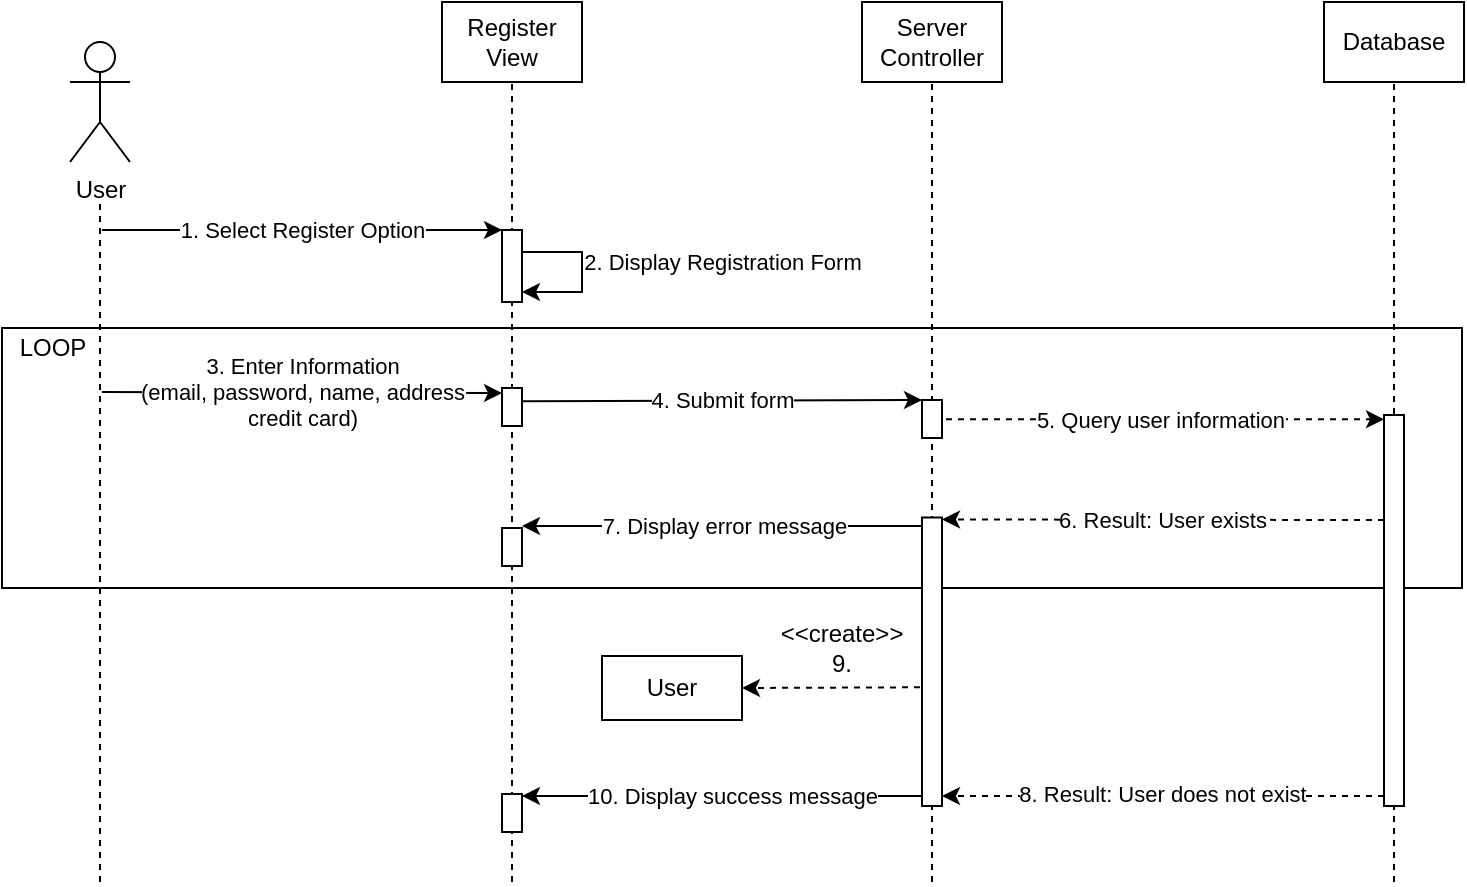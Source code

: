 <mxfile>
    <diagram id="2N_GCbCmKh1ujZVoxK0M" name="Page-1">
        <mxGraphModel dx="708" dy="532" grid="1" gridSize="10" guides="1" tooltips="1" connect="1" arrows="1" fold="1" page="1" pageScale="1" pageWidth="827" pageHeight="1169" math="0" shadow="0">
            <root>
                <mxCell id="0"/>
                <mxCell id="1" parent="0"/>
                <mxCell id="101" value="" style="rounded=0;whiteSpace=wrap;html=1;strokeColor=default;fillColor=none;" vertex="1" parent="1">
                    <mxGeometry x="10" y="243" width="730" height="130" as="geometry"/>
                </mxCell>
                <mxCell id="4" value="User" style="shape=umlActor;verticalLabelPosition=bottom;verticalAlign=top;html=1;outlineConnect=0;strokeColor=#000000;fillColor=#FFFFFF;fontColor=#000000;" vertex="1" parent="1">
                    <mxGeometry x="44" y="100" width="30" height="60" as="geometry"/>
                </mxCell>
                <mxCell id="5" value="" style="endArrow=none;dashed=1;html=1;fontColor=#000000;strokeColor=#000000;" edge="1" parent="1">
                    <mxGeometry width="50" height="50" relative="1" as="geometry">
                        <mxPoint x="59" y="520" as="sourcePoint"/>
                        <mxPoint x="59" y="180" as="targetPoint"/>
                    </mxGeometry>
                </mxCell>
                <mxCell id="6" value="Register&lt;br&gt;View" style="rounded=0;whiteSpace=wrap;html=1;fontColor=#000000;strokeColor=#000000;fillColor=#FFFFFF;" vertex="1" parent="1">
                    <mxGeometry x="230" y="80" width="70" height="40" as="geometry"/>
                </mxCell>
                <mxCell id="7" value="Server&lt;br&gt;Controller" style="rounded=0;whiteSpace=wrap;html=1;fontColor=#000000;strokeColor=#000000;fillColor=#FFFFFF;" vertex="1" parent="1">
                    <mxGeometry x="440" y="80" width="70" height="40" as="geometry"/>
                </mxCell>
                <mxCell id="8" value="Database" style="rounded=0;whiteSpace=wrap;html=1;fontColor=#000000;strokeColor=#000000;fillColor=#FFFFFF;" vertex="1" parent="1">
                    <mxGeometry x="671" y="80" width="70" height="40" as="geometry"/>
                </mxCell>
                <mxCell id="9" value="" style="endArrow=none;dashed=1;html=1;fontColor=#000000;strokeColor=#000000;entryX=0.5;entryY=1;entryDx=0;entryDy=0;startArrow=none;" edge="1" parent="1" target="6">
                    <mxGeometry width="50" height="50" relative="1" as="geometry">
                        <mxPoint x="265" y="520" as="sourcePoint"/>
                        <mxPoint x="265" y="180" as="targetPoint"/>
                    </mxGeometry>
                </mxCell>
                <mxCell id="10" value="" style="endArrow=none;dashed=1;html=1;fontColor=#000000;strokeColor=#000000;startArrow=none;" edge="1" parent="1">
                    <mxGeometry width="50" height="50" relative="1" as="geometry">
                        <mxPoint x="475" y="520" as="sourcePoint"/>
                        <mxPoint x="475" y="120" as="targetPoint"/>
                    </mxGeometry>
                </mxCell>
                <mxCell id="11" value="" style="endArrow=none;dashed=1;html=1;fontColor=#000000;strokeColor=#000000;startArrow=none;" edge="1" parent="1">
                    <mxGeometry width="50" height="50" relative="1" as="geometry">
                        <mxPoint x="706" y="520" as="sourcePoint"/>
                        <mxPoint x="706" y="120" as="targetPoint"/>
                    </mxGeometry>
                </mxCell>
                <mxCell id="12" value="4. Submit form" style="endArrow=classic;html=1;labelBackgroundColor=#FFFFFF;fontColor=#000000;strokeColor=#000000;exitX=1;exitY=0.115;exitDx=0;exitDy=0;exitPerimeter=0;entryX=0;entryY=0;entryDx=0;entryDy=0;jumpSize=5;" edge="1" parent="1" target="94">
                    <mxGeometry width="50" height="50" relative="1" as="geometry">
                        <mxPoint x="270" y="279.63" as="sourcePoint"/>
                        <mxPoint x="470" y="275" as="targetPoint"/>
                    </mxGeometry>
                </mxCell>
                <mxCell id="15" value="5. Query user information" style="edgeStyle=none;html=1;labelBackgroundColor=#FFFFFF;fontColor=#000000;strokeColor=#000000;dashed=1;" edge="1" parent="1">
                    <mxGeometry relative="1" as="geometry">
                        <mxPoint x="701" y="288.66" as="targetPoint"/>
                        <mxPoint x="476" y="288.66" as="sourcePoint"/>
                    </mxGeometry>
                </mxCell>
                <mxCell id="74" style="edgeStyle=none;html=1;exitX=0.613;exitY=0.762;exitDx=0;exitDy=0;entryX=1;entryY=0.5;entryDx=0;entryDy=0;exitPerimeter=0;" edge="1" parent="1">
                    <mxGeometry relative="1" as="geometry">
                        <mxPoint x="469.75" y="342.06" as="sourcePoint"/>
                        <mxPoint x="270" y="342.0" as="targetPoint"/>
                        <Array as="points">
                            <mxPoint x="370" y="342"/>
                        </Array>
                    </mxGeometry>
                </mxCell>
                <mxCell id="76" value="7. Display error message" style="edgeLabel;html=1;align=center;verticalAlign=middle;resizable=0;points=[];" vertex="1" connectable="0" parent="74">
                    <mxGeometry x="0.098" y="1" relative="1" as="geometry">
                        <mxPoint x="10" y="-1" as="offset"/>
                    </mxGeometry>
                </mxCell>
                <mxCell id="67" style="edgeStyle=none;html=1;exitX=0;exitY=0.75;exitDx=0;exitDy=0;entryX=1;entryY=0;entryDx=0;entryDy=0;dashed=1;" edge="1" parent="1">
                    <mxGeometry relative="1" as="geometry">
                        <mxPoint x="701" y="339" as="sourcePoint"/>
                        <mxPoint x="480" y="338.75" as="targetPoint"/>
                    </mxGeometry>
                </mxCell>
                <mxCell id="68" value="6. Result: User exists" style="edgeLabel;html=1;align=center;verticalAlign=middle;resizable=0;points=[];" vertex="1" connectable="0" parent="67">
                    <mxGeometry x="-0.144" y="2" relative="1" as="geometry">
                        <mxPoint x="-17" y="-2" as="offset"/>
                    </mxGeometry>
                </mxCell>
                <mxCell id="20" value="3. Enter Information&lt;br&gt;(email, password, name, address&lt;br&gt;credit card)" style="endArrow=classic;html=1;labelBackgroundColor=#FFFFFF;fontColor=#000000;strokeColor=#000000;entryX=0;entryY=0.25;entryDx=0;entryDy=0;" edge="1" parent="1">
                    <mxGeometry width="50" height="50" relative="1" as="geometry">
                        <mxPoint x="60" y="275" as="sourcePoint"/>
                        <mxPoint x="260" y="275.5" as="targetPoint"/>
                    </mxGeometry>
                </mxCell>
                <mxCell id="24" value="User" style="rounded=0;whiteSpace=wrap;html=1;fontColor=#000000;strokeColor=#000000;fillColor=#FFFFFF;" vertex="1" parent="1">
                    <mxGeometry x="310" y="407" width="70" height="32" as="geometry"/>
                </mxCell>
                <mxCell id="29" value="1. Select Register Option" style="endArrow=classic;html=1;labelBackgroundColor=#FFFFFF;fontColor=#000000;strokeColor=#000000;entryX=0;entryY=0;entryDx=0;entryDy=0;" edge="1" parent="1" target="26">
                    <mxGeometry width="50" height="50" relative="1" as="geometry">
                        <mxPoint x="60" y="194" as="sourcePoint"/>
                        <mxPoint x="220" y="191" as="targetPoint"/>
                    </mxGeometry>
                </mxCell>
                <mxCell id="30" value="&amp;lt;&amp;lt;create&amp;gt;&amp;gt;&lt;br&gt;9." style="text;html=1;strokeColor=none;fillColor=none;align=center;verticalAlign=middle;whiteSpace=wrap;rounded=0;fontColor=#000000;" vertex="1" parent="1">
                    <mxGeometry x="400" y="388" width="60" height="30" as="geometry"/>
                </mxCell>
                <mxCell id="72" style="edgeStyle=none;html=1;exitX=0;exitY=0.75;exitDx=0;exitDy=0;entryX=1;entryY=0;entryDx=0;entryDy=0;dashed=1;" edge="1" parent="1">
                    <mxGeometry relative="1" as="geometry">
                        <mxPoint x="701" y="477" as="sourcePoint"/>
                        <mxPoint x="480" y="477" as="targetPoint"/>
                    </mxGeometry>
                </mxCell>
                <mxCell id="73" value="8. Result: User does not exist" style="edgeLabel;html=1;align=center;verticalAlign=middle;resizable=0;points=[];" vertex="1" connectable="0" parent="72">
                    <mxGeometry x="-0.144" y="2" relative="1" as="geometry">
                        <mxPoint x="-17" y="-3" as="offset"/>
                    </mxGeometry>
                </mxCell>
                <mxCell id="75" style="edgeStyle=none;html=1;exitX=0;exitY=0.5;exitDx=0;exitDy=0;" edge="1" parent="1">
                    <mxGeometry relative="1" as="geometry">
                        <mxPoint x="470" y="477" as="sourcePoint"/>
                        <mxPoint x="270" y="477" as="targetPoint"/>
                    </mxGeometry>
                </mxCell>
                <mxCell id="77" value="10. Display success message" style="edgeLabel;html=1;align=center;verticalAlign=middle;resizable=0;points=[];" vertex="1" connectable="0" parent="1">
                    <mxGeometry x="380" y="473" as="geometry">
                        <mxPoint x="-5" y="4" as="offset"/>
                    </mxGeometry>
                </mxCell>
                <mxCell id="84" value="LOOP" style="text;html=1;align=center;verticalAlign=middle;resizable=0;points=[];autosize=1;strokeColor=none;fillColor=none;" vertex="1" parent="1">
                    <mxGeometry x="10" y="243" width="50" height="20" as="geometry"/>
                </mxCell>
                <mxCell id="26" value="" style="rounded=0;whiteSpace=wrap;html=1;fontColor=#000000;strokeColor=#000000;fillColor=#FFFFFF;" vertex="1" parent="1">
                    <mxGeometry x="260" y="194" width="10" height="36" as="geometry"/>
                </mxCell>
                <mxCell id="89" value="" style="rounded=0;whiteSpace=wrap;html=1;fontColor=#000000;strokeColor=#000000;fillColor=#FFFFFF;" vertex="1" parent="1">
                    <mxGeometry x="260" y="273" width="10" height="19" as="geometry"/>
                </mxCell>
                <mxCell id="90" value="" style="rounded=0;whiteSpace=wrap;html=1;fontColor=#000000;strokeColor=#000000;fillColor=#FFFFFF;" vertex="1" parent="1">
                    <mxGeometry x="260" y="343" width="10" height="19" as="geometry"/>
                </mxCell>
                <mxCell id="92" value="" style="rounded=0;whiteSpace=wrap;html=1;fontColor=#000000;strokeColor=#000000;fillColor=#FFFFFF;" vertex="1" parent="1">
                    <mxGeometry x="260" y="476" width="10" height="19" as="geometry"/>
                </mxCell>
                <mxCell id="94" value="" style="rounded=0;whiteSpace=wrap;html=1;fontColor=#000000;strokeColor=#000000;fillColor=#FFFFFF;" vertex="1" parent="1">
                    <mxGeometry x="470" y="279" width="10" height="19" as="geometry"/>
                </mxCell>
                <mxCell id="18" value="" style="rounded=0;whiteSpace=wrap;html=1;fontColor=#000000;strokeColor=#000000;fillColor=#FFFFFF;" vertex="1" parent="1">
                    <mxGeometry x="701" y="286.5" width="10" height="195.5" as="geometry"/>
                </mxCell>
                <mxCell id="100" style="edgeStyle=none;jumpSize=5;html=1;exitX=-0.1;exitY=0.466;exitDx=0;exitDy=0;entryX=1;entryY=0.5;entryDx=0;entryDy=0;exitPerimeter=0;dashed=1;" edge="1" parent="1" target="24">
                    <mxGeometry relative="1" as="geometry">
                        <mxPoint x="469" y="422.65" as="sourcePoint"/>
                    </mxGeometry>
                </mxCell>
                <mxCell id="96" value="" style="rounded=0;whiteSpace=wrap;html=1;fontColor=#000000;strokeColor=#000000;fillColor=#FFFFFF;" vertex="1" parent="1">
                    <mxGeometry x="470" y="337.75" width="10" height="144.25" as="geometry"/>
                </mxCell>
                <mxCell id="99" value="2. Display Registration Form" style="endArrow=classic;html=1;labelBackgroundColor=#FFFFFF;fontColor=#000000;strokeColor=#000000;edgeStyle=orthogonalEdgeStyle;rounded=0;" edge="1" parent="1">
                    <mxGeometry x="-0.124" y="70" width="50" height="50" relative="1" as="geometry">
                        <mxPoint x="270" y="205" as="sourcePoint"/>
                        <mxPoint x="270" y="225" as="targetPoint"/>
                        <Array as="points">
                            <mxPoint x="300" y="205"/>
                            <mxPoint x="300" y="225"/>
                        </Array>
                        <mxPoint as="offset"/>
                    </mxGeometry>
                </mxCell>
            </root>
        </mxGraphModel>
    </diagram>
</mxfile>